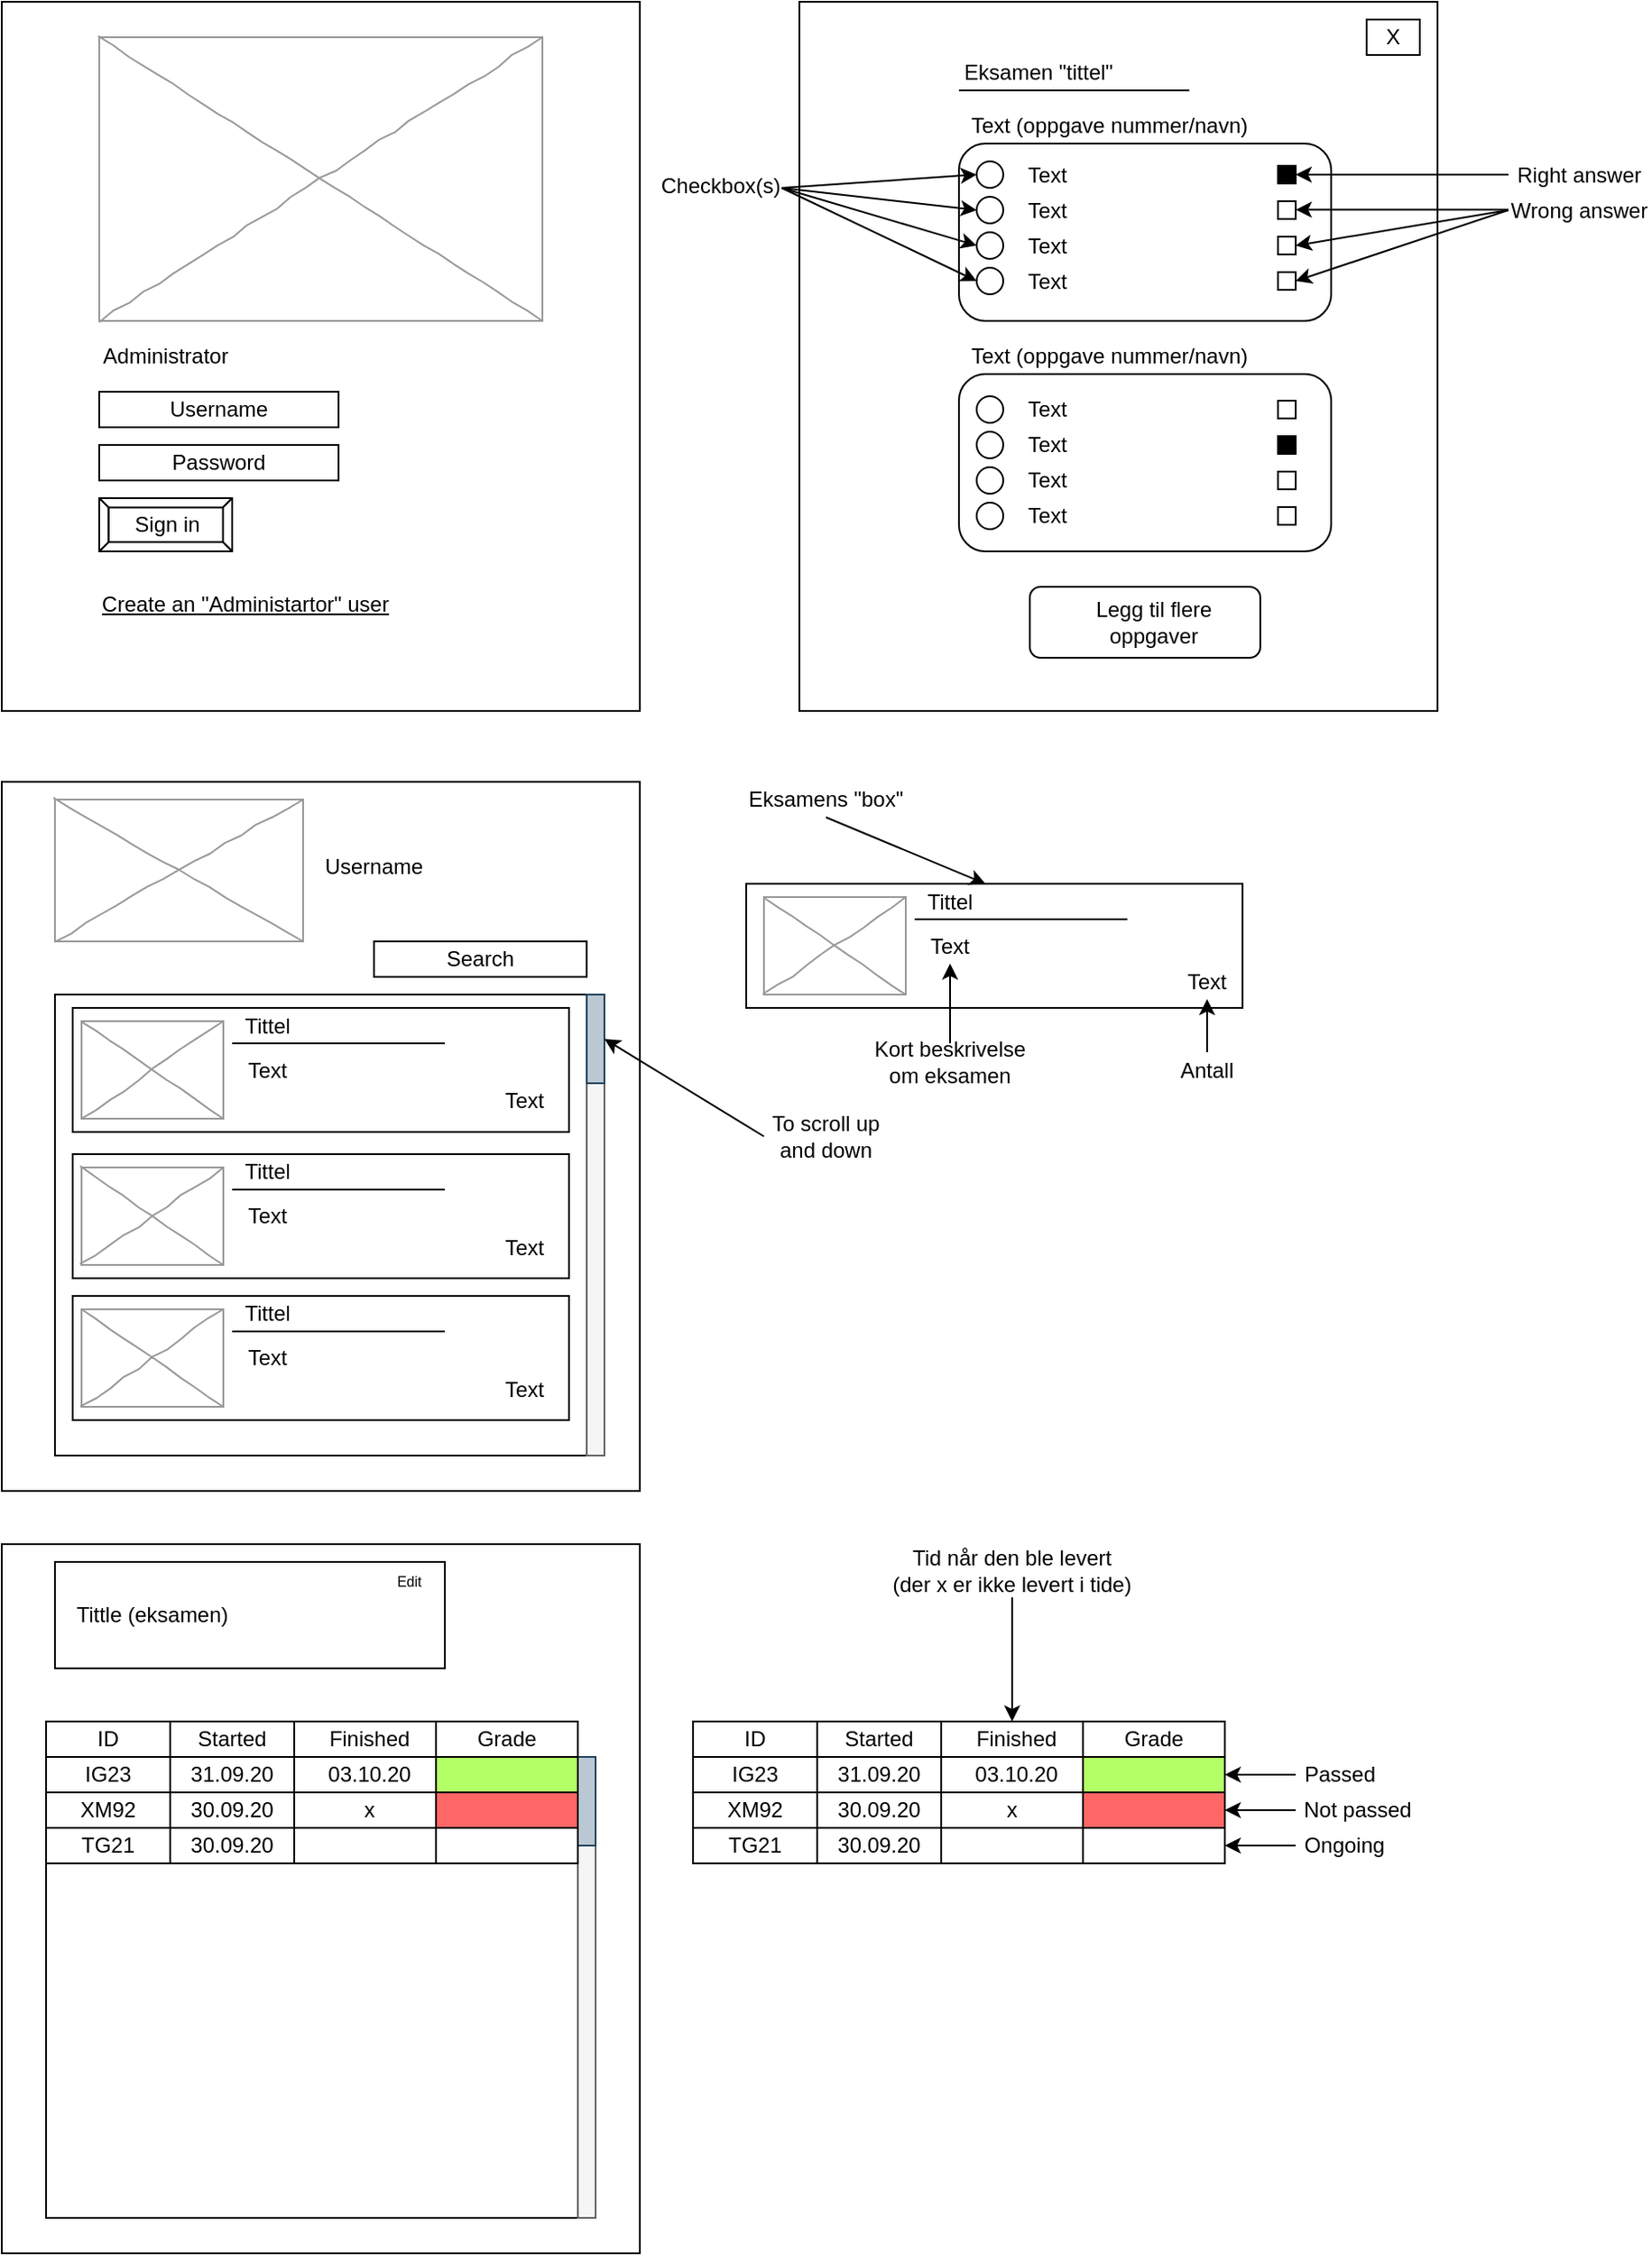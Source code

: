 <mxfile version="15.0.3" type="github">
  <diagram name="Page-1" id="03018318-947c-dd8e-b7a3-06fadd420f32">
    <mxGraphModel dx="981" dy="526" grid="1" gridSize="10" guides="1" tooltips="1" connect="1" arrows="1" fold="1" page="1" pageScale="1" pageWidth="1100" pageHeight="850" background="#ffffff" math="0" shadow="0">
      <root>
        <mxCell id="0" />
        <mxCell id="1" parent="0" />
        <mxCell id="bgq5ql3Wi5CXJPzBRoZU-4" value="" style="rounded=0;whiteSpace=wrap;html=1;" vertex="1" parent="1">
          <mxGeometry x="40" y="40" width="360" height="400" as="geometry" />
        </mxCell>
        <mxCell id="bgq5ql3Wi5CXJPzBRoZU-6" value="" style="verticalLabelPosition=bottom;shadow=0;dashed=0;align=center;html=1;verticalAlign=top;strokeWidth=1;shape=mxgraph.mockup.graphics.simpleIcon;strokeColor=#999999;rounded=0;labelBackgroundColor=none;fontFamily=Verdana;fontSize=14;fontColor=#000000;comic=1;" vertex="1" parent="1">
          <mxGeometry x="95" y="60" width="250" height="160" as="geometry" />
        </mxCell>
        <mxCell id="bgq5ql3Wi5CXJPzBRoZU-7" value="Username" style="rounded=0;whiteSpace=wrap;html=1;" vertex="1" parent="1">
          <mxGeometry x="95" y="260" width="135" height="20" as="geometry" />
        </mxCell>
        <mxCell id="bgq5ql3Wi5CXJPzBRoZU-8" value="Administrator" style="text;html=1;strokeColor=none;fillColor=none;align=center;verticalAlign=middle;whiteSpace=wrap;rounded=0;" vertex="1" parent="1">
          <mxGeometry x="95" y="230" width="75" height="20" as="geometry" />
        </mxCell>
        <mxCell id="bgq5ql3Wi5CXJPzBRoZU-10" value="Password" style="rounded=0;whiteSpace=wrap;html=1;" vertex="1" parent="1">
          <mxGeometry x="95" y="290" width="135" height="20" as="geometry" />
        </mxCell>
        <mxCell id="bgq5ql3Wi5CXJPzBRoZU-11" value="Sign in" style="labelPosition=center;verticalLabelPosition=middle;align=center;html=1;shape=mxgraph.basic.button;dx=5.2;" vertex="1" parent="1">
          <mxGeometry x="95" y="320" width="75" height="30" as="geometry" />
        </mxCell>
        <mxCell id="bgq5ql3Wi5CXJPzBRoZU-12" value="&lt;u&gt;Create an &quot;Administartor&quot; user&lt;/u&gt;" style="text;html=1;strokeColor=none;fillColor=none;align=center;verticalAlign=middle;whiteSpace=wrap;rounded=0;" vertex="1" parent="1">
          <mxGeometry x="95" y="370" width="165" height="20" as="geometry" />
        </mxCell>
        <mxCell id="bgq5ql3Wi5CXJPzBRoZU-13" value="" style="rounded=0;whiteSpace=wrap;html=1;" vertex="1" parent="1">
          <mxGeometry x="490" y="40" width="360" height="400" as="geometry" />
        </mxCell>
        <mxCell id="bgq5ql3Wi5CXJPzBRoZU-14" value="Eksamen &quot;tittel&quot;" style="text;html=1;strokeColor=none;fillColor=none;align=center;verticalAlign=middle;whiteSpace=wrap;rounded=0;" vertex="1" parent="1">
          <mxGeometry x="540" y="70" width="170" height="20" as="geometry" />
        </mxCell>
        <mxCell id="bgq5ql3Wi5CXJPzBRoZU-16" value="" style="rounded=1;whiteSpace=wrap;html=1;" vertex="1" parent="1">
          <mxGeometry x="580" y="120" width="210" height="100" as="geometry" />
        </mxCell>
        <mxCell id="bgq5ql3Wi5CXJPzBRoZU-17" value="Text (oppgave nummer/navn)" style="text;html=1;strokeColor=none;fillColor=none;align=center;verticalAlign=middle;whiteSpace=wrap;rounded=0;" vertex="1" parent="1">
          <mxGeometry x="580" y="100" width="170" height="20" as="geometry" />
        </mxCell>
        <mxCell id="bgq5ql3Wi5CXJPzBRoZU-18" value="" style="endArrow=none;html=1;" edge="1" parent="1">
          <mxGeometry width="50" height="50" relative="1" as="geometry">
            <mxPoint x="710" y="90" as="sourcePoint" />
            <mxPoint x="580" y="90" as="targetPoint" />
          </mxGeometry>
        </mxCell>
        <mxCell id="bgq5ql3Wi5CXJPzBRoZU-19" value="" style="ellipse;whiteSpace=wrap;html=1;aspect=fixed;" vertex="1" parent="1">
          <mxGeometry x="590" y="130" width="15" height="15" as="geometry" />
        </mxCell>
        <mxCell id="bgq5ql3Wi5CXJPzBRoZU-20" value="" style="ellipse;whiteSpace=wrap;html=1;aspect=fixed;" vertex="1" parent="1">
          <mxGeometry x="590" y="150" width="15" height="15" as="geometry" />
        </mxCell>
        <mxCell id="bgq5ql3Wi5CXJPzBRoZU-21" value="" style="ellipse;whiteSpace=wrap;html=1;aspect=fixed;" vertex="1" parent="1">
          <mxGeometry x="590" y="170" width="15" height="15" as="geometry" />
        </mxCell>
        <mxCell id="bgq5ql3Wi5CXJPzBRoZU-22" value="" style="ellipse;whiteSpace=wrap;html=1;aspect=fixed;" vertex="1" parent="1">
          <mxGeometry x="590" y="190" width="15" height="15" as="geometry" />
        </mxCell>
        <mxCell id="bgq5ql3Wi5CXJPzBRoZU-23" value="Text" style="text;html=1;strokeColor=none;fillColor=none;align=center;verticalAlign=middle;whiteSpace=wrap;rounded=0;" vertex="1" parent="1">
          <mxGeometry x="610" y="127.5" width="40" height="20" as="geometry" />
        </mxCell>
        <mxCell id="bgq5ql3Wi5CXJPzBRoZU-24" value="Text" style="text;html=1;strokeColor=none;fillColor=none;align=center;verticalAlign=middle;whiteSpace=wrap;rounded=0;" vertex="1" parent="1">
          <mxGeometry x="610" y="147.5" width="40" height="20" as="geometry" />
        </mxCell>
        <mxCell id="bgq5ql3Wi5CXJPzBRoZU-25" value="Text" style="text;html=1;strokeColor=none;fillColor=none;align=center;verticalAlign=middle;whiteSpace=wrap;rounded=0;" vertex="1" parent="1">
          <mxGeometry x="610" y="167.5" width="40" height="20" as="geometry" />
        </mxCell>
        <mxCell id="bgq5ql3Wi5CXJPzBRoZU-26" value="Text" style="text;html=1;strokeColor=none;fillColor=none;align=center;verticalAlign=middle;whiteSpace=wrap;rounded=0;" vertex="1" parent="1">
          <mxGeometry x="610" y="187.5" width="40" height="20" as="geometry" />
        </mxCell>
        <mxCell id="bgq5ql3Wi5CXJPzBRoZU-27" value="" style="whiteSpace=wrap;html=1;aspect=fixed;fillColor=#000000;" vertex="1" parent="1">
          <mxGeometry x="760" y="132.5" width="10" height="10" as="geometry" />
        </mxCell>
        <mxCell id="bgq5ql3Wi5CXJPzBRoZU-28" value="" style="whiteSpace=wrap;html=1;aspect=fixed;" vertex="1" parent="1">
          <mxGeometry x="760" y="152.5" width="10" height="10" as="geometry" />
        </mxCell>
        <mxCell id="bgq5ql3Wi5CXJPzBRoZU-29" value="" style="whiteSpace=wrap;html=1;aspect=fixed;" vertex="1" parent="1">
          <mxGeometry x="760" y="172.5" width="10" height="10" as="geometry" />
        </mxCell>
        <mxCell id="bgq5ql3Wi5CXJPzBRoZU-30" value="" style="whiteSpace=wrap;html=1;aspect=fixed;" vertex="1" parent="1">
          <mxGeometry x="760" y="192.5" width="10" height="10" as="geometry" />
        </mxCell>
        <mxCell id="bgq5ql3Wi5CXJPzBRoZU-31" value="Right answer" style="text;html=1;strokeColor=none;fillColor=none;align=center;verticalAlign=middle;whiteSpace=wrap;rounded=0;" vertex="1" parent="1">
          <mxGeometry x="890" y="127.5" width="80" height="20" as="geometry" />
        </mxCell>
        <mxCell id="bgq5ql3Wi5CXJPzBRoZU-32" value="" style="endArrow=classic;html=1;entryX=1;entryY=0.5;entryDx=0;entryDy=0;exitX=0;exitY=0.5;exitDx=0;exitDy=0;" edge="1" parent="1" source="bgq5ql3Wi5CXJPzBRoZU-31" target="bgq5ql3Wi5CXJPzBRoZU-27">
          <mxGeometry width="50" height="50" relative="1" as="geometry">
            <mxPoint x="840" y="182.5" as="sourcePoint" />
            <mxPoint x="890" y="132.5" as="targetPoint" />
          </mxGeometry>
        </mxCell>
        <mxCell id="bgq5ql3Wi5CXJPzBRoZU-33" value="" style="endArrow=classic;html=1;entryX=1;entryY=0.5;entryDx=0;entryDy=0;exitX=0;exitY=0.5;exitDx=0;exitDy=0;" edge="1" parent="1">
          <mxGeometry width="50" height="50" relative="1" as="geometry">
            <mxPoint x="890" y="157.26" as="sourcePoint" />
            <mxPoint x="770" y="157.26" as="targetPoint" />
          </mxGeometry>
        </mxCell>
        <mxCell id="bgq5ql3Wi5CXJPzBRoZU-34" value="Wrong answer" style="text;html=1;strokeColor=none;fillColor=none;align=center;verticalAlign=middle;whiteSpace=wrap;rounded=0;" vertex="1" parent="1">
          <mxGeometry x="890" y="147.5" width="80" height="20" as="geometry" />
        </mxCell>
        <mxCell id="bgq5ql3Wi5CXJPzBRoZU-35" value="" style="endArrow=classic;html=1;entryX=1;entryY=0.5;entryDx=0;entryDy=0;exitX=0;exitY=0.5;exitDx=0;exitDy=0;" edge="1" parent="1" source="bgq5ql3Wi5CXJPzBRoZU-34" target="bgq5ql3Wi5CXJPzBRoZU-29">
          <mxGeometry width="50" height="50" relative="1" as="geometry">
            <mxPoint x="900" y="167.26" as="sourcePoint" />
            <mxPoint x="780" y="167.26" as="targetPoint" />
          </mxGeometry>
        </mxCell>
        <mxCell id="bgq5ql3Wi5CXJPzBRoZU-36" value="" style="endArrow=classic;html=1;entryX=1;entryY=0.5;entryDx=0;entryDy=0;exitX=0;exitY=0.5;exitDx=0;exitDy=0;" edge="1" parent="1" source="bgq5ql3Wi5CXJPzBRoZU-34" target="bgq5ql3Wi5CXJPzBRoZU-30">
          <mxGeometry width="50" height="50" relative="1" as="geometry">
            <mxPoint x="910" y="177.26" as="sourcePoint" />
            <mxPoint x="790" y="177.26" as="targetPoint" />
          </mxGeometry>
        </mxCell>
        <mxCell id="bgq5ql3Wi5CXJPzBRoZU-37" value="" style="rounded=1;whiteSpace=wrap;html=1;fillColor=#FFFFFF;" vertex="1" parent="1">
          <mxGeometry x="620" y="370" width="130" height="40" as="geometry" />
        </mxCell>
        <mxCell id="bgq5ql3Wi5CXJPzBRoZU-38" value="Legg til flere oppgaver" style="text;html=1;strokeColor=none;fillColor=none;align=center;verticalAlign=middle;whiteSpace=wrap;rounded=0;" vertex="1" parent="1">
          <mxGeometry x="655" y="380" width="70" height="20" as="geometry" />
        </mxCell>
        <mxCell id="bgq5ql3Wi5CXJPzBRoZU-39" value="" style="rounded=1;whiteSpace=wrap;html=1;" vertex="1" parent="1">
          <mxGeometry x="580" y="250" width="210" height="100" as="geometry" />
        </mxCell>
        <mxCell id="bgq5ql3Wi5CXJPzBRoZU-40" value="Text (oppgave nummer/navn)" style="text;html=1;strokeColor=none;fillColor=none;align=center;verticalAlign=middle;whiteSpace=wrap;rounded=0;" vertex="1" parent="1">
          <mxGeometry x="580" y="230" width="170" height="20" as="geometry" />
        </mxCell>
        <mxCell id="bgq5ql3Wi5CXJPzBRoZU-42" value="" style="ellipse;whiteSpace=wrap;html=1;aspect=fixed;" vertex="1" parent="1">
          <mxGeometry x="590" y="262.5" width="15" height="15" as="geometry" />
        </mxCell>
        <mxCell id="bgq5ql3Wi5CXJPzBRoZU-43" value="" style="ellipse;whiteSpace=wrap;html=1;aspect=fixed;" vertex="1" parent="1">
          <mxGeometry x="590" y="282.5" width="15" height="15" as="geometry" />
        </mxCell>
        <mxCell id="bgq5ql3Wi5CXJPzBRoZU-44" value="" style="ellipse;whiteSpace=wrap;html=1;aspect=fixed;" vertex="1" parent="1">
          <mxGeometry x="590" y="302.5" width="15" height="15" as="geometry" />
        </mxCell>
        <mxCell id="bgq5ql3Wi5CXJPzBRoZU-45" value="" style="ellipse;whiteSpace=wrap;html=1;aspect=fixed;" vertex="1" parent="1">
          <mxGeometry x="590" y="322.5" width="15" height="15" as="geometry" />
        </mxCell>
        <mxCell id="bgq5ql3Wi5CXJPzBRoZU-46" value="Text" style="text;html=1;strokeColor=none;fillColor=none;align=center;verticalAlign=middle;whiteSpace=wrap;rounded=0;" vertex="1" parent="1">
          <mxGeometry x="610" y="260" width="40" height="20" as="geometry" />
        </mxCell>
        <mxCell id="bgq5ql3Wi5CXJPzBRoZU-47" value="Text" style="text;html=1;strokeColor=none;fillColor=none;align=center;verticalAlign=middle;whiteSpace=wrap;rounded=0;" vertex="1" parent="1">
          <mxGeometry x="610" y="280" width="40" height="20" as="geometry" />
        </mxCell>
        <mxCell id="bgq5ql3Wi5CXJPzBRoZU-48" value="Text" style="text;html=1;strokeColor=none;fillColor=none;align=center;verticalAlign=middle;whiteSpace=wrap;rounded=0;" vertex="1" parent="1">
          <mxGeometry x="610" y="300" width="40" height="20" as="geometry" />
        </mxCell>
        <mxCell id="bgq5ql3Wi5CXJPzBRoZU-49" value="Text" style="text;html=1;strokeColor=none;fillColor=none;align=center;verticalAlign=middle;whiteSpace=wrap;rounded=0;" vertex="1" parent="1">
          <mxGeometry x="610" y="320" width="40" height="20" as="geometry" />
        </mxCell>
        <mxCell id="bgq5ql3Wi5CXJPzBRoZU-50" value="" style="whiteSpace=wrap;html=1;aspect=fixed;fillColor=#FFFFFF;" vertex="1" parent="1">
          <mxGeometry x="760" y="265" width="10" height="10" as="geometry" />
        </mxCell>
        <mxCell id="bgq5ql3Wi5CXJPzBRoZU-51" value="" style="whiteSpace=wrap;html=1;aspect=fixed;fillColor=#000000;" vertex="1" parent="1">
          <mxGeometry x="760" y="285" width="10" height="10" as="geometry" />
        </mxCell>
        <mxCell id="bgq5ql3Wi5CXJPzBRoZU-52" value="" style="whiteSpace=wrap;html=1;aspect=fixed;" vertex="1" parent="1">
          <mxGeometry x="760" y="305" width="10" height="10" as="geometry" />
        </mxCell>
        <mxCell id="bgq5ql3Wi5CXJPzBRoZU-53" value="" style="whiteSpace=wrap;html=1;aspect=fixed;" vertex="1" parent="1">
          <mxGeometry x="760" y="325" width="10" height="10" as="geometry" />
        </mxCell>
        <mxCell id="bgq5ql3Wi5CXJPzBRoZU-54" value="X" style="rounded=0;whiteSpace=wrap;html=1;fillColor=#FFFFFF;" vertex="1" parent="1">
          <mxGeometry x="810" y="50" width="30" height="20" as="geometry" />
        </mxCell>
        <mxCell id="bgq5ql3Wi5CXJPzBRoZU-55" value="Checkbox(s)" style="text;whiteSpace=wrap;html=1;" vertex="1" parent="1">
          <mxGeometry x="410" y="130" width="70" height="30" as="geometry" />
        </mxCell>
        <mxCell id="bgq5ql3Wi5CXJPzBRoZU-56" value="" style="endArrow=classic;html=1;exitX=1;exitY=0.5;exitDx=0;exitDy=0;entryX=0;entryY=0.5;entryDx=0;entryDy=0;" edge="1" parent="1" source="bgq5ql3Wi5CXJPzBRoZU-55" target="bgq5ql3Wi5CXJPzBRoZU-19">
          <mxGeometry width="50" height="50" relative="1" as="geometry">
            <mxPoint x="480" y="250" as="sourcePoint" />
            <mxPoint x="530" y="200" as="targetPoint" />
          </mxGeometry>
        </mxCell>
        <mxCell id="bgq5ql3Wi5CXJPzBRoZU-57" value="" style="endArrow=classic;html=1;exitX=1;exitY=0.5;exitDx=0;exitDy=0;entryX=0;entryY=0.5;entryDx=0;entryDy=0;" edge="1" parent="1" source="bgq5ql3Wi5CXJPzBRoZU-55" target="bgq5ql3Wi5CXJPzBRoZU-20">
          <mxGeometry width="50" height="50" relative="1" as="geometry">
            <mxPoint x="480" y="250" as="sourcePoint" />
            <mxPoint x="530" y="200" as="targetPoint" />
          </mxGeometry>
        </mxCell>
        <mxCell id="bgq5ql3Wi5CXJPzBRoZU-58" value="" style="endArrow=classic;html=1;exitX=1;exitY=0.5;exitDx=0;exitDy=0;entryX=0;entryY=0.5;entryDx=0;entryDy=0;" edge="1" parent="1" source="bgq5ql3Wi5CXJPzBRoZU-55" target="bgq5ql3Wi5CXJPzBRoZU-21">
          <mxGeometry width="50" height="50" relative="1" as="geometry">
            <mxPoint x="490" y="155" as="sourcePoint" />
            <mxPoint x="600.0" y="167.5" as="targetPoint" />
          </mxGeometry>
        </mxCell>
        <mxCell id="bgq5ql3Wi5CXJPzBRoZU-59" value="" style="endArrow=classic;html=1;exitX=1;exitY=0.5;exitDx=0;exitDy=0;entryX=0;entryY=0.5;entryDx=0;entryDy=0;" edge="1" parent="1" source="bgq5ql3Wi5CXJPzBRoZU-55" target="bgq5ql3Wi5CXJPzBRoZU-22">
          <mxGeometry width="50" height="50" relative="1" as="geometry">
            <mxPoint x="500" y="165" as="sourcePoint" />
            <mxPoint x="610.0" y="177.5" as="targetPoint" />
          </mxGeometry>
        </mxCell>
        <mxCell id="bgq5ql3Wi5CXJPzBRoZU-61" value="" style="rounded=0;whiteSpace=wrap;html=1;" vertex="1" parent="1">
          <mxGeometry x="40" y="480" width="360" height="400" as="geometry" />
        </mxCell>
        <mxCell id="bgq5ql3Wi5CXJPzBRoZU-62" value="" style="rounded=0;whiteSpace=wrap;html=1;fillColor=#FFFFFF;" vertex="1" parent="1">
          <mxGeometry x="70" y="600" width="300" height="260" as="geometry" />
        </mxCell>
        <mxCell id="bgq5ql3Wi5CXJPzBRoZU-63" value="" style="rounded=0;whiteSpace=wrap;html=1;fillColor=#FFFFFF;" vertex="1" parent="1">
          <mxGeometry x="460" y="537.5" width="280" height="70" as="geometry" />
        </mxCell>
        <mxCell id="bgq5ql3Wi5CXJPzBRoZU-64" value="" style="verticalLabelPosition=bottom;shadow=0;dashed=0;align=center;html=1;verticalAlign=top;strokeWidth=1;shape=mxgraph.mockup.graphics.simpleIcon;strokeColor=#999999;rounded=0;labelBackgroundColor=none;fontFamily=Verdana;fontSize=14;fontColor=#000000;comic=1;" vertex="1" parent="1">
          <mxGeometry x="470" y="545" width="80" height="55" as="geometry" />
        </mxCell>
        <mxCell id="bgq5ql3Wi5CXJPzBRoZU-65" value="Tittel" style="text;html=1;strokeColor=none;fillColor=none;align=center;verticalAlign=middle;whiteSpace=wrap;rounded=0;" vertex="1" parent="1">
          <mxGeometry x="555" y="537.5" width="40" height="20" as="geometry" />
        </mxCell>
        <mxCell id="bgq5ql3Wi5CXJPzBRoZU-66" value="" style="endArrow=none;html=1;" edge="1" parent="1">
          <mxGeometry width="50" height="50" relative="1" as="geometry">
            <mxPoint x="555" y="557.5" as="sourcePoint" />
            <mxPoint x="675" y="557.5" as="targetPoint" />
          </mxGeometry>
        </mxCell>
        <mxCell id="bgq5ql3Wi5CXJPzBRoZU-67" value="Text" style="text;html=1;strokeColor=none;fillColor=none;align=center;verticalAlign=middle;whiteSpace=wrap;rounded=0;" vertex="1" parent="1">
          <mxGeometry x="555" y="562.5" width="40" height="20" as="geometry" />
        </mxCell>
        <mxCell id="bgq5ql3Wi5CXJPzBRoZU-68" value="Text" style="text;html=1;strokeColor=none;fillColor=none;align=center;verticalAlign=middle;whiteSpace=wrap;rounded=0;" vertex="1" parent="1">
          <mxGeometry x="700" y="582.5" width="40" height="20" as="geometry" />
        </mxCell>
        <mxCell id="bgq5ql3Wi5CXJPzBRoZU-69" value="" style="rounded=0;whiteSpace=wrap;html=1;fillColor=#FFFFFF;" vertex="1" parent="1">
          <mxGeometry x="80" y="607.5" width="280" height="70" as="geometry" />
        </mxCell>
        <mxCell id="bgq5ql3Wi5CXJPzBRoZU-70" value="" style="verticalLabelPosition=bottom;shadow=0;dashed=0;align=center;html=1;verticalAlign=top;strokeWidth=1;shape=mxgraph.mockup.graphics.simpleIcon;strokeColor=#999999;rounded=0;labelBackgroundColor=none;fontFamily=Verdana;fontSize=14;fontColor=#000000;comic=1;" vertex="1" parent="1">
          <mxGeometry x="85" y="615" width="80" height="55" as="geometry" />
        </mxCell>
        <mxCell id="bgq5ql3Wi5CXJPzBRoZU-71" value="Tittel" style="text;html=1;strokeColor=none;fillColor=none;align=center;verticalAlign=middle;whiteSpace=wrap;rounded=0;" vertex="1" parent="1">
          <mxGeometry x="170" y="607.5" width="40" height="20" as="geometry" />
        </mxCell>
        <mxCell id="bgq5ql3Wi5CXJPzBRoZU-72" value="" style="endArrow=none;html=1;" edge="1" parent="1">
          <mxGeometry width="50" height="50" relative="1" as="geometry">
            <mxPoint x="170" y="627.5" as="sourcePoint" />
            <mxPoint x="290" y="627.5" as="targetPoint" />
          </mxGeometry>
        </mxCell>
        <mxCell id="bgq5ql3Wi5CXJPzBRoZU-73" value="Text" style="text;html=1;strokeColor=none;fillColor=none;align=center;verticalAlign=middle;whiteSpace=wrap;rounded=0;" vertex="1" parent="1">
          <mxGeometry x="170" y="632.5" width="40" height="20" as="geometry" />
        </mxCell>
        <mxCell id="bgq5ql3Wi5CXJPzBRoZU-74" value="Text" style="text;html=1;strokeColor=none;fillColor=none;align=center;verticalAlign=middle;whiteSpace=wrap;rounded=0;" vertex="1" parent="1">
          <mxGeometry x="315" y="650" width="40" height="20" as="geometry" />
        </mxCell>
        <mxCell id="bgq5ql3Wi5CXJPzBRoZU-75" value="" style="rounded=0;whiteSpace=wrap;html=1;fillColor=#FFFFFF;" vertex="1" parent="1">
          <mxGeometry x="80" y="690" width="280" height="70" as="geometry" />
        </mxCell>
        <mxCell id="bgq5ql3Wi5CXJPzBRoZU-76" value="" style="verticalLabelPosition=bottom;shadow=0;dashed=0;align=center;html=1;verticalAlign=top;strokeWidth=1;shape=mxgraph.mockup.graphics.simpleIcon;strokeColor=#999999;rounded=0;labelBackgroundColor=none;fontFamily=Verdana;fontSize=14;fontColor=#000000;comic=1;" vertex="1" parent="1">
          <mxGeometry x="85" y="697.5" width="80" height="55" as="geometry" />
        </mxCell>
        <mxCell id="bgq5ql3Wi5CXJPzBRoZU-77" value="Tittel" style="text;html=1;strokeColor=none;fillColor=none;align=center;verticalAlign=middle;whiteSpace=wrap;rounded=0;" vertex="1" parent="1">
          <mxGeometry x="170" y="690" width="40" height="20" as="geometry" />
        </mxCell>
        <mxCell id="bgq5ql3Wi5CXJPzBRoZU-78" value="" style="endArrow=none;html=1;" edge="1" parent="1">
          <mxGeometry width="50" height="50" relative="1" as="geometry">
            <mxPoint x="170" y="710" as="sourcePoint" />
            <mxPoint x="290" y="710" as="targetPoint" />
          </mxGeometry>
        </mxCell>
        <mxCell id="bgq5ql3Wi5CXJPzBRoZU-79" value="Text" style="text;html=1;strokeColor=none;fillColor=none;align=center;verticalAlign=middle;whiteSpace=wrap;rounded=0;" vertex="1" parent="1">
          <mxGeometry x="170" y="715" width="40" height="20" as="geometry" />
        </mxCell>
        <mxCell id="bgq5ql3Wi5CXJPzBRoZU-80" value="Text" style="text;html=1;strokeColor=none;fillColor=none;align=center;verticalAlign=middle;whiteSpace=wrap;rounded=0;" vertex="1" parent="1">
          <mxGeometry x="315" y="732.5" width="40" height="20" as="geometry" />
        </mxCell>
        <mxCell id="bgq5ql3Wi5CXJPzBRoZU-81" value="" style="rounded=0;whiteSpace=wrap;html=1;fillColor=#FFFFFF;" vertex="1" parent="1">
          <mxGeometry x="80" y="770" width="280" height="70" as="geometry" />
        </mxCell>
        <mxCell id="bgq5ql3Wi5CXJPzBRoZU-82" value="" style="verticalLabelPosition=bottom;shadow=0;dashed=0;align=center;html=1;verticalAlign=top;strokeWidth=1;shape=mxgraph.mockup.graphics.simpleIcon;strokeColor=#999999;rounded=0;labelBackgroundColor=none;fontFamily=Verdana;fontSize=14;fontColor=#000000;comic=1;" vertex="1" parent="1">
          <mxGeometry x="85" y="777.5" width="80" height="55" as="geometry" />
        </mxCell>
        <mxCell id="bgq5ql3Wi5CXJPzBRoZU-83" value="Tittel" style="text;html=1;strokeColor=none;fillColor=none;align=center;verticalAlign=middle;whiteSpace=wrap;rounded=0;" vertex="1" parent="1">
          <mxGeometry x="170" y="770" width="40" height="20" as="geometry" />
        </mxCell>
        <mxCell id="bgq5ql3Wi5CXJPzBRoZU-84" value="" style="endArrow=none;html=1;" edge="1" parent="1">
          <mxGeometry width="50" height="50" relative="1" as="geometry">
            <mxPoint x="170" y="790" as="sourcePoint" />
            <mxPoint x="290" y="790" as="targetPoint" />
          </mxGeometry>
        </mxCell>
        <mxCell id="bgq5ql3Wi5CXJPzBRoZU-85" value="Text" style="text;html=1;strokeColor=none;fillColor=none;align=center;verticalAlign=middle;whiteSpace=wrap;rounded=0;" vertex="1" parent="1">
          <mxGeometry x="170" y="795" width="40" height="20" as="geometry" />
        </mxCell>
        <mxCell id="bgq5ql3Wi5CXJPzBRoZU-86" value="Text" style="text;html=1;strokeColor=none;fillColor=none;align=center;verticalAlign=middle;whiteSpace=wrap;rounded=0;" vertex="1" parent="1">
          <mxGeometry x="315" y="812.5" width="40" height="20" as="geometry" />
        </mxCell>
        <mxCell id="bgq5ql3Wi5CXJPzBRoZU-87" value="Eksamens &quot;box&quot;" style="text;html=1;strokeColor=none;fillColor=none;align=center;verticalAlign=middle;whiteSpace=wrap;rounded=0;" vertex="1" parent="1">
          <mxGeometry x="460" y="480" width="90" height="20" as="geometry" />
        </mxCell>
        <mxCell id="bgq5ql3Wi5CXJPzBRoZU-88" value="" style="rounded=0;whiteSpace=wrap;html=1;fillColor=#f5f5f5;strokeColor=#666666;fontColor=#333333;" vertex="1" parent="1">
          <mxGeometry x="370" y="600" width="10" height="260" as="geometry" />
        </mxCell>
        <mxCell id="bgq5ql3Wi5CXJPzBRoZU-89" value="" style="rounded=0;whiteSpace=wrap;html=1;fillColor=#bac8d3;strokeColor=#23445d;" vertex="1" parent="1">
          <mxGeometry x="370" y="600" width="10" height="50" as="geometry" />
        </mxCell>
        <mxCell id="bgq5ql3Wi5CXJPzBRoZU-90" value="" style="endArrow=classic;html=1;entryX=1;entryY=0.5;entryDx=0;entryDy=0;exitX=0;exitY=0.5;exitDx=0;exitDy=0;" edge="1" parent="1" source="bgq5ql3Wi5CXJPzBRoZU-91" target="bgq5ql3Wi5CXJPzBRoZU-89">
          <mxGeometry width="50" height="50" relative="1" as="geometry">
            <mxPoint x="450" y="680" as="sourcePoint" />
            <mxPoint x="530" y="650" as="targetPoint" />
          </mxGeometry>
        </mxCell>
        <mxCell id="bgq5ql3Wi5CXJPzBRoZU-91" value="To scroll up and down" style="text;html=1;strokeColor=none;fillColor=none;align=center;verticalAlign=middle;whiteSpace=wrap;rounded=0;" vertex="1" parent="1">
          <mxGeometry x="470" y="670" width="70" height="20" as="geometry" />
        </mxCell>
        <mxCell id="bgq5ql3Wi5CXJPzBRoZU-92" value="" style="endArrow=classic;html=1;exitX=0.5;exitY=1;exitDx=0;exitDy=0;entryX=1;entryY=0;entryDx=0;entryDy=0;" edge="1" parent="1" source="bgq5ql3Wi5CXJPzBRoZU-87" target="bgq5ql3Wi5CXJPzBRoZU-65">
          <mxGeometry width="50" height="50" relative="1" as="geometry">
            <mxPoint x="480" y="600" as="sourcePoint" />
            <mxPoint x="530" y="550" as="targetPoint" />
          </mxGeometry>
        </mxCell>
        <mxCell id="bgq5ql3Wi5CXJPzBRoZU-93" value="" style="endArrow=classic;html=1;entryX=0.5;entryY=1;entryDx=0;entryDy=0;exitX=0.5;exitY=0;exitDx=0;exitDy=0;" edge="1" parent="1" source="bgq5ql3Wi5CXJPzBRoZU-94" target="bgq5ql3Wi5CXJPzBRoZU-67">
          <mxGeometry width="50" height="50" relative="1" as="geometry">
            <mxPoint x="600" y="630" as="sourcePoint" />
            <mxPoint x="530" y="550" as="targetPoint" />
          </mxGeometry>
        </mxCell>
        <mxCell id="bgq5ql3Wi5CXJPzBRoZU-94" value="Kort beskrivelse om eksamen" style="text;html=1;strokeColor=none;fillColor=none;align=center;verticalAlign=middle;whiteSpace=wrap;rounded=0;" vertex="1" parent="1">
          <mxGeometry x="530" y="627.5" width="90" height="20" as="geometry" />
        </mxCell>
        <mxCell id="bgq5ql3Wi5CXJPzBRoZU-95" value="" style="endArrow=classic;html=1;exitX=0.5;exitY=0;exitDx=0;exitDy=0;entryX=0.5;entryY=1;entryDx=0;entryDy=0;" edge="1" parent="1" source="bgq5ql3Wi5CXJPzBRoZU-96" target="bgq5ql3Wi5CXJPzBRoZU-68">
          <mxGeometry width="50" height="50" relative="1" as="geometry">
            <mxPoint x="720" y="640" as="sourcePoint" />
            <mxPoint x="760" y="620" as="targetPoint" />
          </mxGeometry>
        </mxCell>
        <mxCell id="bgq5ql3Wi5CXJPzBRoZU-96" value="Antall" style="text;html=1;strokeColor=none;fillColor=none;align=center;verticalAlign=middle;whiteSpace=wrap;rounded=0;" vertex="1" parent="1">
          <mxGeometry x="700" y="632.5" width="40" height="20" as="geometry" />
        </mxCell>
        <mxCell id="bgq5ql3Wi5CXJPzBRoZU-97" value="" style="verticalLabelPosition=bottom;shadow=0;dashed=0;align=center;html=1;verticalAlign=top;strokeWidth=1;shape=mxgraph.mockup.graphics.simpleIcon;strokeColor=#999999;rounded=0;labelBackgroundColor=none;fontFamily=Verdana;fontSize=14;fontColor=#000000;comic=1;" vertex="1" parent="1">
          <mxGeometry x="70" y="490" width="140" height="80" as="geometry" />
        </mxCell>
        <mxCell id="bgq5ql3Wi5CXJPzBRoZU-98" value="Username" style="text;html=1;strokeColor=none;fillColor=none;align=center;verticalAlign=middle;whiteSpace=wrap;rounded=0;" vertex="1" parent="1">
          <mxGeometry x="230" y="517.5" width="40" height="20" as="geometry" />
        </mxCell>
        <mxCell id="bgq5ql3Wi5CXJPzBRoZU-107" value="" style="rounded=0;whiteSpace=wrap;html=1;" vertex="1" parent="1">
          <mxGeometry x="40" y="910" width="360" height="400" as="geometry" />
        </mxCell>
        <mxCell id="bgq5ql3Wi5CXJPzBRoZU-108" value="Search" style="rounded=0;whiteSpace=wrap;html=1;fillColor=#FFFFFF;" vertex="1" parent="1">
          <mxGeometry x="250" y="570" width="120" height="20" as="geometry" />
        </mxCell>
        <mxCell id="bgq5ql3Wi5CXJPzBRoZU-113" value="" style="rounded=0;whiteSpace=wrap;html=1;fillColor=#FFFFFF;" vertex="1" parent="1">
          <mxGeometry x="65" y="1030" width="300" height="260" as="geometry" />
        </mxCell>
        <mxCell id="bgq5ql3Wi5CXJPzBRoZU-114" value="" style="rounded=0;whiteSpace=wrap;html=1;fillColor=#f5f5f5;strokeColor=#666666;fontColor=#333333;" vertex="1" parent="1">
          <mxGeometry x="365" y="1030" width="10" height="260" as="geometry" />
        </mxCell>
        <mxCell id="bgq5ql3Wi5CXJPzBRoZU-115" value="" style="rounded=0;whiteSpace=wrap;html=1;fillColor=#bac8d3;strokeColor=#23445d;" vertex="1" parent="1">
          <mxGeometry x="365" y="1030" width="10" height="50" as="geometry" />
        </mxCell>
        <mxCell id="bgq5ql3Wi5CXJPzBRoZU-118" value="" style="rounded=0;whiteSpace=wrap;html=1;fillColor=#FFFFFF;" vertex="1" parent="1">
          <mxGeometry x="70" y="920" width="220" height="60" as="geometry" />
        </mxCell>
        <mxCell id="bgq5ql3Wi5CXJPzBRoZU-119" value="Tittle (eksamen)" style="text;html=1;strokeColor=none;fillColor=none;align=center;verticalAlign=middle;whiteSpace=wrap;rounded=0;" vertex="1" parent="1">
          <mxGeometry x="80" y="930" width="90" height="40" as="geometry" />
        </mxCell>
        <mxCell id="bgq5ql3Wi5CXJPzBRoZU-120" value="&lt;font style=&quot;font-size: 8px&quot;&gt;Edit&lt;/font&gt;" style="text;html=1;strokeColor=none;fillColor=none;align=center;verticalAlign=middle;whiteSpace=wrap;rounded=0;" vertex="1" parent="1">
          <mxGeometry x="250" y="920" width="40" height="20" as="geometry" />
        </mxCell>
        <mxCell id="bgq5ql3Wi5CXJPzBRoZU-125" value="ID" style="rounded=0;whiteSpace=wrap;html=1;fillColor=#FFFFFF;" vertex="1" parent="1">
          <mxGeometry x="65" y="1010" width="70" height="20" as="geometry" />
        </mxCell>
        <mxCell id="bgq5ql3Wi5CXJPzBRoZU-126" value="Started" style="rounded=0;whiteSpace=wrap;html=1;fillColor=#FFFFFF;" vertex="1" parent="1">
          <mxGeometry x="135" y="1010" width="70" height="20" as="geometry" />
        </mxCell>
        <mxCell id="bgq5ql3Wi5CXJPzBRoZU-127" value="Finished" style="rounded=0;whiteSpace=wrap;html=1;fillColor=#FFFFFF;" vertex="1" parent="1">
          <mxGeometry x="205" y="1010" width="85" height="20" as="geometry" />
        </mxCell>
        <mxCell id="bgq5ql3Wi5CXJPzBRoZU-128" value="Grade" style="rounded=0;whiteSpace=wrap;html=1;fillColor=#FFFFFF;" vertex="1" parent="1">
          <mxGeometry x="285" y="1010" width="80" height="20" as="geometry" />
        </mxCell>
        <mxCell id="bgq5ql3Wi5CXJPzBRoZU-137" value="ID" style="rounded=0;whiteSpace=wrap;html=1;fillColor=#FFFFFF;" vertex="1" parent="1">
          <mxGeometry x="430" y="1010" width="70" height="20" as="geometry" />
        </mxCell>
        <mxCell id="bgq5ql3Wi5CXJPzBRoZU-138" value="Started" style="rounded=0;whiteSpace=wrap;html=1;fillColor=#FFFFFF;" vertex="1" parent="1">
          <mxGeometry x="500" y="1010" width="70" height="20" as="geometry" />
        </mxCell>
        <mxCell id="bgq5ql3Wi5CXJPzBRoZU-139" value="Finished" style="rounded=0;whiteSpace=wrap;html=1;fillColor=#FFFFFF;" vertex="1" parent="1">
          <mxGeometry x="570" y="1010" width="85" height="20" as="geometry" />
        </mxCell>
        <mxCell id="bgq5ql3Wi5CXJPzBRoZU-140" value="Grade" style="rounded=0;whiteSpace=wrap;html=1;fillColor=#FFFFFF;" vertex="1" parent="1">
          <mxGeometry x="650" y="1010" width="80" height="20" as="geometry" />
        </mxCell>
        <mxCell id="bgq5ql3Wi5CXJPzBRoZU-147" value="IG23" style="rounded=0;whiteSpace=wrap;html=1;fillColor=#FFFFFF;" vertex="1" parent="1">
          <mxGeometry x="65" y="1030" width="70" height="20" as="geometry" />
        </mxCell>
        <mxCell id="bgq5ql3Wi5CXJPzBRoZU-148" value="31.09.20" style="rounded=0;whiteSpace=wrap;html=1;fillColor=#FFFFFF;" vertex="1" parent="1">
          <mxGeometry x="135" y="1030" width="70" height="20" as="geometry" />
        </mxCell>
        <mxCell id="bgq5ql3Wi5CXJPzBRoZU-149" value="03.10.20" style="rounded=0;whiteSpace=wrap;html=1;fillColor=#FFFFFF;" vertex="1" parent="1">
          <mxGeometry x="205" y="1030" width="85" height="20" as="geometry" />
        </mxCell>
        <mxCell id="bgq5ql3Wi5CXJPzBRoZU-150" value="" style="rounded=0;whiteSpace=wrap;html=1;fillColor=#B3FF66;" vertex="1" parent="1">
          <mxGeometry x="285" y="1030" width="80" height="20" as="geometry" />
        </mxCell>
        <mxCell id="bgq5ql3Wi5CXJPzBRoZU-151" value="XM92" style="rounded=0;whiteSpace=wrap;html=1;fillColor=#FFFFFF;" vertex="1" parent="1">
          <mxGeometry x="430" y="1050" width="70" height="20" as="geometry" />
        </mxCell>
        <mxCell id="bgq5ql3Wi5CXJPzBRoZU-152" value="30.09.20" style="rounded=0;whiteSpace=wrap;html=1;fillColor=#FFFFFF;" vertex="1" parent="1">
          <mxGeometry x="500" y="1050" width="70" height="20" as="geometry" />
        </mxCell>
        <mxCell id="bgq5ql3Wi5CXJPzBRoZU-153" value="x" style="rounded=0;whiteSpace=wrap;html=1;fillColor=#FFFFFF;" vertex="1" parent="1">
          <mxGeometry x="570" y="1050" width="80" height="20" as="geometry" />
        </mxCell>
        <mxCell id="bgq5ql3Wi5CXJPzBRoZU-154" value="" style="rounded=0;whiteSpace=wrap;html=1;fillColor=#FF6666;" vertex="1" parent="1">
          <mxGeometry x="650" y="1050" width="80" height="20" as="geometry" />
        </mxCell>
        <mxCell id="bgq5ql3Wi5CXJPzBRoZU-155" value="XM92" style="rounded=0;whiteSpace=wrap;html=1;fillColor=#FFFFFF;" vertex="1" parent="1">
          <mxGeometry x="65" y="1050" width="70" height="20" as="geometry" />
        </mxCell>
        <mxCell id="bgq5ql3Wi5CXJPzBRoZU-156" value="30.09.20" style="rounded=0;whiteSpace=wrap;html=1;fillColor=#FFFFFF;" vertex="1" parent="1">
          <mxGeometry x="135" y="1050" width="70" height="20" as="geometry" />
        </mxCell>
        <mxCell id="bgq5ql3Wi5CXJPzBRoZU-157" value="x" style="rounded=0;whiteSpace=wrap;html=1;fillColor=#FFFFFF;" vertex="1" parent="1">
          <mxGeometry x="205" y="1050" width="85" height="20" as="geometry" />
        </mxCell>
        <mxCell id="bgq5ql3Wi5CXJPzBRoZU-158" value="" style="rounded=0;whiteSpace=wrap;html=1;fillColor=#FF6666;" vertex="1" parent="1">
          <mxGeometry x="285" y="1050" width="80" height="20" as="geometry" />
        </mxCell>
        <mxCell id="bgq5ql3Wi5CXJPzBRoZU-159" value="IG23" style="rounded=0;whiteSpace=wrap;html=1;fillColor=#FFFFFF;" vertex="1" parent="1">
          <mxGeometry x="430" y="1030" width="70" height="20" as="geometry" />
        </mxCell>
        <mxCell id="bgq5ql3Wi5CXJPzBRoZU-160" value="31.09.20" style="rounded=0;whiteSpace=wrap;html=1;fillColor=#FFFFFF;" vertex="1" parent="1">
          <mxGeometry x="500" y="1030" width="70" height="20" as="geometry" />
        </mxCell>
        <mxCell id="bgq5ql3Wi5CXJPzBRoZU-161" value="03.10.20" style="rounded=0;whiteSpace=wrap;html=1;fillColor=#FFFFFF;" vertex="1" parent="1">
          <mxGeometry x="570" y="1030" width="85" height="20" as="geometry" />
        </mxCell>
        <mxCell id="bgq5ql3Wi5CXJPzBRoZU-162" value="" style="rounded=0;whiteSpace=wrap;html=1;fillColor=#B3FF66;" vertex="1" parent="1">
          <mxGeometry x="650" y="1030" width="80" height="20" as="geometry" />
        </mxCell>
        <mxCell id="bgq5ql3Wi5CXJPzBRoZU-163" value="TG21" style="rounded=0;whiteSpace=wrap;html=1;fillColor=#FFFFFF;" vertex="1" parent="1">
          <mxGeometry x="430" y="1070" width="70" height="20" as="geometry" />
        </mxCell>
        <mxCell id="bgq5ql3Wi5CXJPzBRoZU-164" value="30.09.20" style="rounded=0;whiteSpace=wrap;html=1;fillColor=#FFFFFF;" vertex="1" parent="1">
          <mxGeometry x="500" y="1070" width="70" height="20" as="geometry" />
        </mxCell>
        <mxCell id="bgq5ql3Wi5CXJPzBRoZU-165" value="" style="rounded=0;whiteSpace=wrap;html=1;fillColor=#FFFFFF;" vertex="1" parent="1">
          <mxGeometry x="570" y="1070" width="80" height="20" as="geometry" />
        </mxCell>
        <mxCell id="bgq5ql3Wi5CXJPzBRoZU-166" value="" style="rounded=0;whiteSpace=wrap;html=1;" vertex="1" parent="1">
          <mxGeometry x="650" y="1070" width="80" height="20" as="geometry" />
        </mxCell>
        <mxCell id="bgq5ql3Wi5CXJPzBRoZU-167" value="TG21" style="rounded=0;whiteSpace=wrap;html=1;fillColor=#FFFFFF;" vertex="1" parent="1">
          <mxGeometry x="65" y="1070" width="70" height="20" as="geometry" />
        </mxCell>
        <mxCell id="bgq5ql3Wi5CXJPzBRoZU-168" value="30.09.20" style="rounded=0;whiteSpace=wrap;html=1;fillColor=#FFFFFF;" vertex="1" parent="1">
          <mxGeometry x="135" y="1070" width="70" height="20" as="geometry" />
        </mxCell>
        <mxCell id="bgq5ql3Wi5CXJPzBRoZU-169" value="" style="rounded=0;whiteSpace=wrap;html=1;fillColor=#FFFFFF;" vertex="1" parent="1">
          <mxGeometry x="205" y="1070" width="80" height="20" as="geometry" />
        </mxCell>
        <mxCell id="bgq5ql3Wi5CXJPzBRoZU-170" value="" style="rounded=0;whiteSpace=wrap;html=1;" vertex="1" parent="1">
          <mxGeometry x="285" y="1070" width="80" height="20" as="geometry" />
        </mxCell>
        <mxCell id="bgq5ql3Wi5CXJPzBRoZU-171" value="" style="endArrow=classic;html=1;entryX=1;entryY=0.5;entryDx=0;entryDy=0;exitX=0;exitY=0.5;exitDx=0;exitDy=0;" edge="1" parent="1" source="bgq5ql3Wi5CXJPzBRoZU-172" target="bgq5ql3Wi5CXJPzBRoZU-162">
          <mxGeometry width="50" height="50" relative="1" as="geometry">
            <mxPoint x="780" y="1010" as="sourcePoint" />
            <mxPoint x="820" y="980" as="targetPoint" />
          </mxGeometry>
        </mxCell>
        <mxCell id="bgq5ql3Wi5CXJPzBRoZU-172" value="Passed" style="text;html=1;strokeColor=none;fillColor=none;align=center;verticalAlign=middle;whiteSpace=wrap;rounded=0;" vertex="1" parent="1">
          <mxGeometry x="770" y="1030" width="50" height="20" as="geometry" />
        </mxCell>
        <mxCell id="bgq5ql3Wi5CXJPzBRoZU-173" value="Not passed" style="text;html=1;strokeColor=none;fillColor=none;align=center;verticalAlign=middle;whiteSpace=wrap;rounded=0;" vertex="1" parent="1">
          <mxGeometry x="770" y="1050" width="70" height="20" as="geometry" />
        </mxCell>
        <mxCell id="bgq5ql3Wi5CXJPzBRoZU-174" value="" style="endArrow=classic;html=1;entryX=1;entryY=0.5;entryDx=0;entryDy=0;exitX=0;exitY=0.5;exitDx=0;exitDy=0;" edge="1" parent="1" source="bgq5ql3Wi5CXJPzBRoZU-173" target="bgq5ql3Wi5CXJPzBRoZU-154">
          <mxGeometry width="50" height="50" relative="1" as="geometry">
            <mxPoint x="430" y="1080" as="sourcePoint" />
            <mxPoint x="480" y="1030" as="targetPoint" />
          </mxGeometry>
        </mxCell>
        <mxCell id="bgq5ql3Wi5CXJPzBRoZU-175" value="" style="endArrow=classic;html=1;entryX=1;entryY=0.5;entryDx=0;entryDy=0;exitX=0;exitY=0.5;exitDx=0;exitDy=0;" edge="1" parent="1" source="bgq5ql3Wi5CXJPzBRoZU-177" target="bgq5ql3Wi5CXJPzBRoZU-166">
          <mxGeometry width="50" height="50" relative="1" as="geometry">
            <mxPoint x="750" y="1110" as="sourcePoint" />
            <mxPoint x="480" y="1030" as="targetPoint" />
          </mxGeometry>
        </mxCell>
        <mxCell id="bgq5ql3Wi5CXJPzBRoZU-177" value="Ongoing" style="text;html=1;strokeColor=none;fillColor=none;align=center;verticalAlign=middle;whiteSpace=wrap;rounded=0;" vertex="1" parent="1">
          <mxGeometry x="770" y="1070" width="55" height="20" as="geometry" />
        </mxCell>
        <mxCell id="bgq5ql3Wi5CXJPzBRoZU-178" value="" style="endArrow=classic;html=1;exitX=0.5;exitY=1;exitDx=0;exitDy=0;" edge="1" parent="1" source="bgq5ql3Wi5CXJPzBRoZU-179">
          <mxGeometry width="50" height="50" relative="1" as="geometry">
            <mxPoint x="610" y="955" as="sourcePoint" />
            <mxPoint x="610" y="1010" as="targetPoint" />
          </mxGeometry>
        </mxCell>
        <mxCell id="bgq5ql3Wi5CXJPzBRoZU-179" value="Tid når den ble levert &lt;br&gt;(der x er ikke levert i tide)" style="text;html=1;strokeColor=none;fillColor=none;align=center;verticalAlign=middle;whiteSpace=wrap;rounded=0;" vertex="1" parent="1">
          <mxGeometry x="530" y="910" width="160" height="30" as="geometry" />
        </mxCell>
      </root>
    </mxGraphModel>
  </diagram>
</mxfile>
